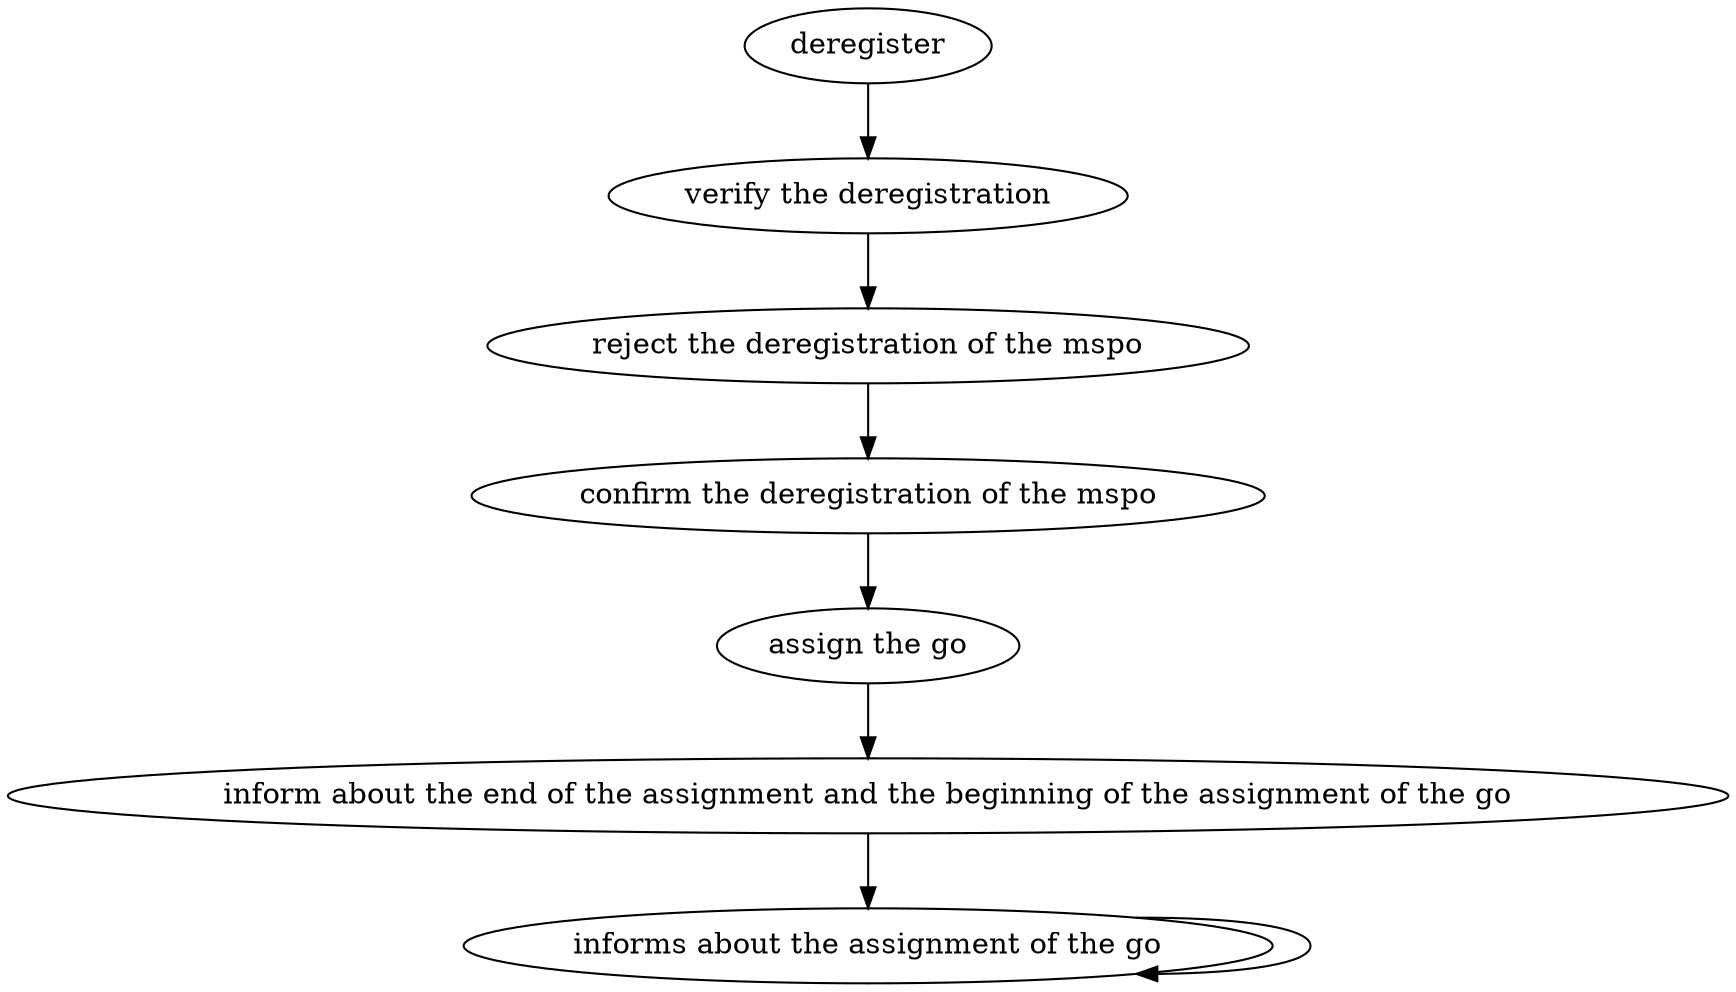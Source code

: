 digraph "doc-10.8" {
	graph [name="doc-10.8"];
	deregister	[attrs="{'type': 'Activity', 'label': 'deregister'}"];
	"verify the deregistration"	[attrs="{'type': 'Activity', 'label': 'verify the deregistration'}"];
	deregister -> "verify the deregistration"	[attrs="{'type': 'flow', 'label': 'flow'}"];
	"reject the deregistration of the mspo"	[attrs="{'type': 'Activity', 'label': 'reject the deregistration of the mspo'}"];
	"verify the deregistration" -> "reject the deregistration of the mspo"	[attrs="{'type': 'flow', 'label': 'flow'}"];
	"confirm the deregistration of the mspo"	[attrs="{'type': 'Activity', 'label': 'confirm the deregistration of the mspo'}"];
	"reject the deregistration of the mspo" -> "confirm the deregistration of the mspo"	[attrs="{'type': 'flow', 'label': 'flow'}"];
	"assign the go"	[attrs="{'type': 'Activity', 'label': 'assign the go'}"];
	"confirm the deregistration of the mspo" -> "assign the go"	[attrs="{'type': 'flow', 'label': 'flow'}"];
	"inform about the end of the assignment and the beginning of the assignment of the go"	[attrs="{'type': 'Activity', 'label': 'inform about the end of the assignment and the beginning of the assignment of the go'}"];
	"assign the go" -> "inform about the end of the assignment and the beginning of the assignment of the go"	[attrs="{'type': 'flow', 'label': 'flow'}"];
	"informs about the assignment of the go"	[attrs="{'type': 'Activity', 'label': 'informs about the assignment of the go'}"];
	"inform about the end of the assignment and the beginning of the assignment of the go" -> "informs about the assignment of the go"	[attrs="{'type': 'flow', 'label': 'flow'}"];
	"informs about the assignment of the go" -> "informs about the assignment of the go"	[attrs="{'type': 'flow', 'label': 'flow'}"];
}
